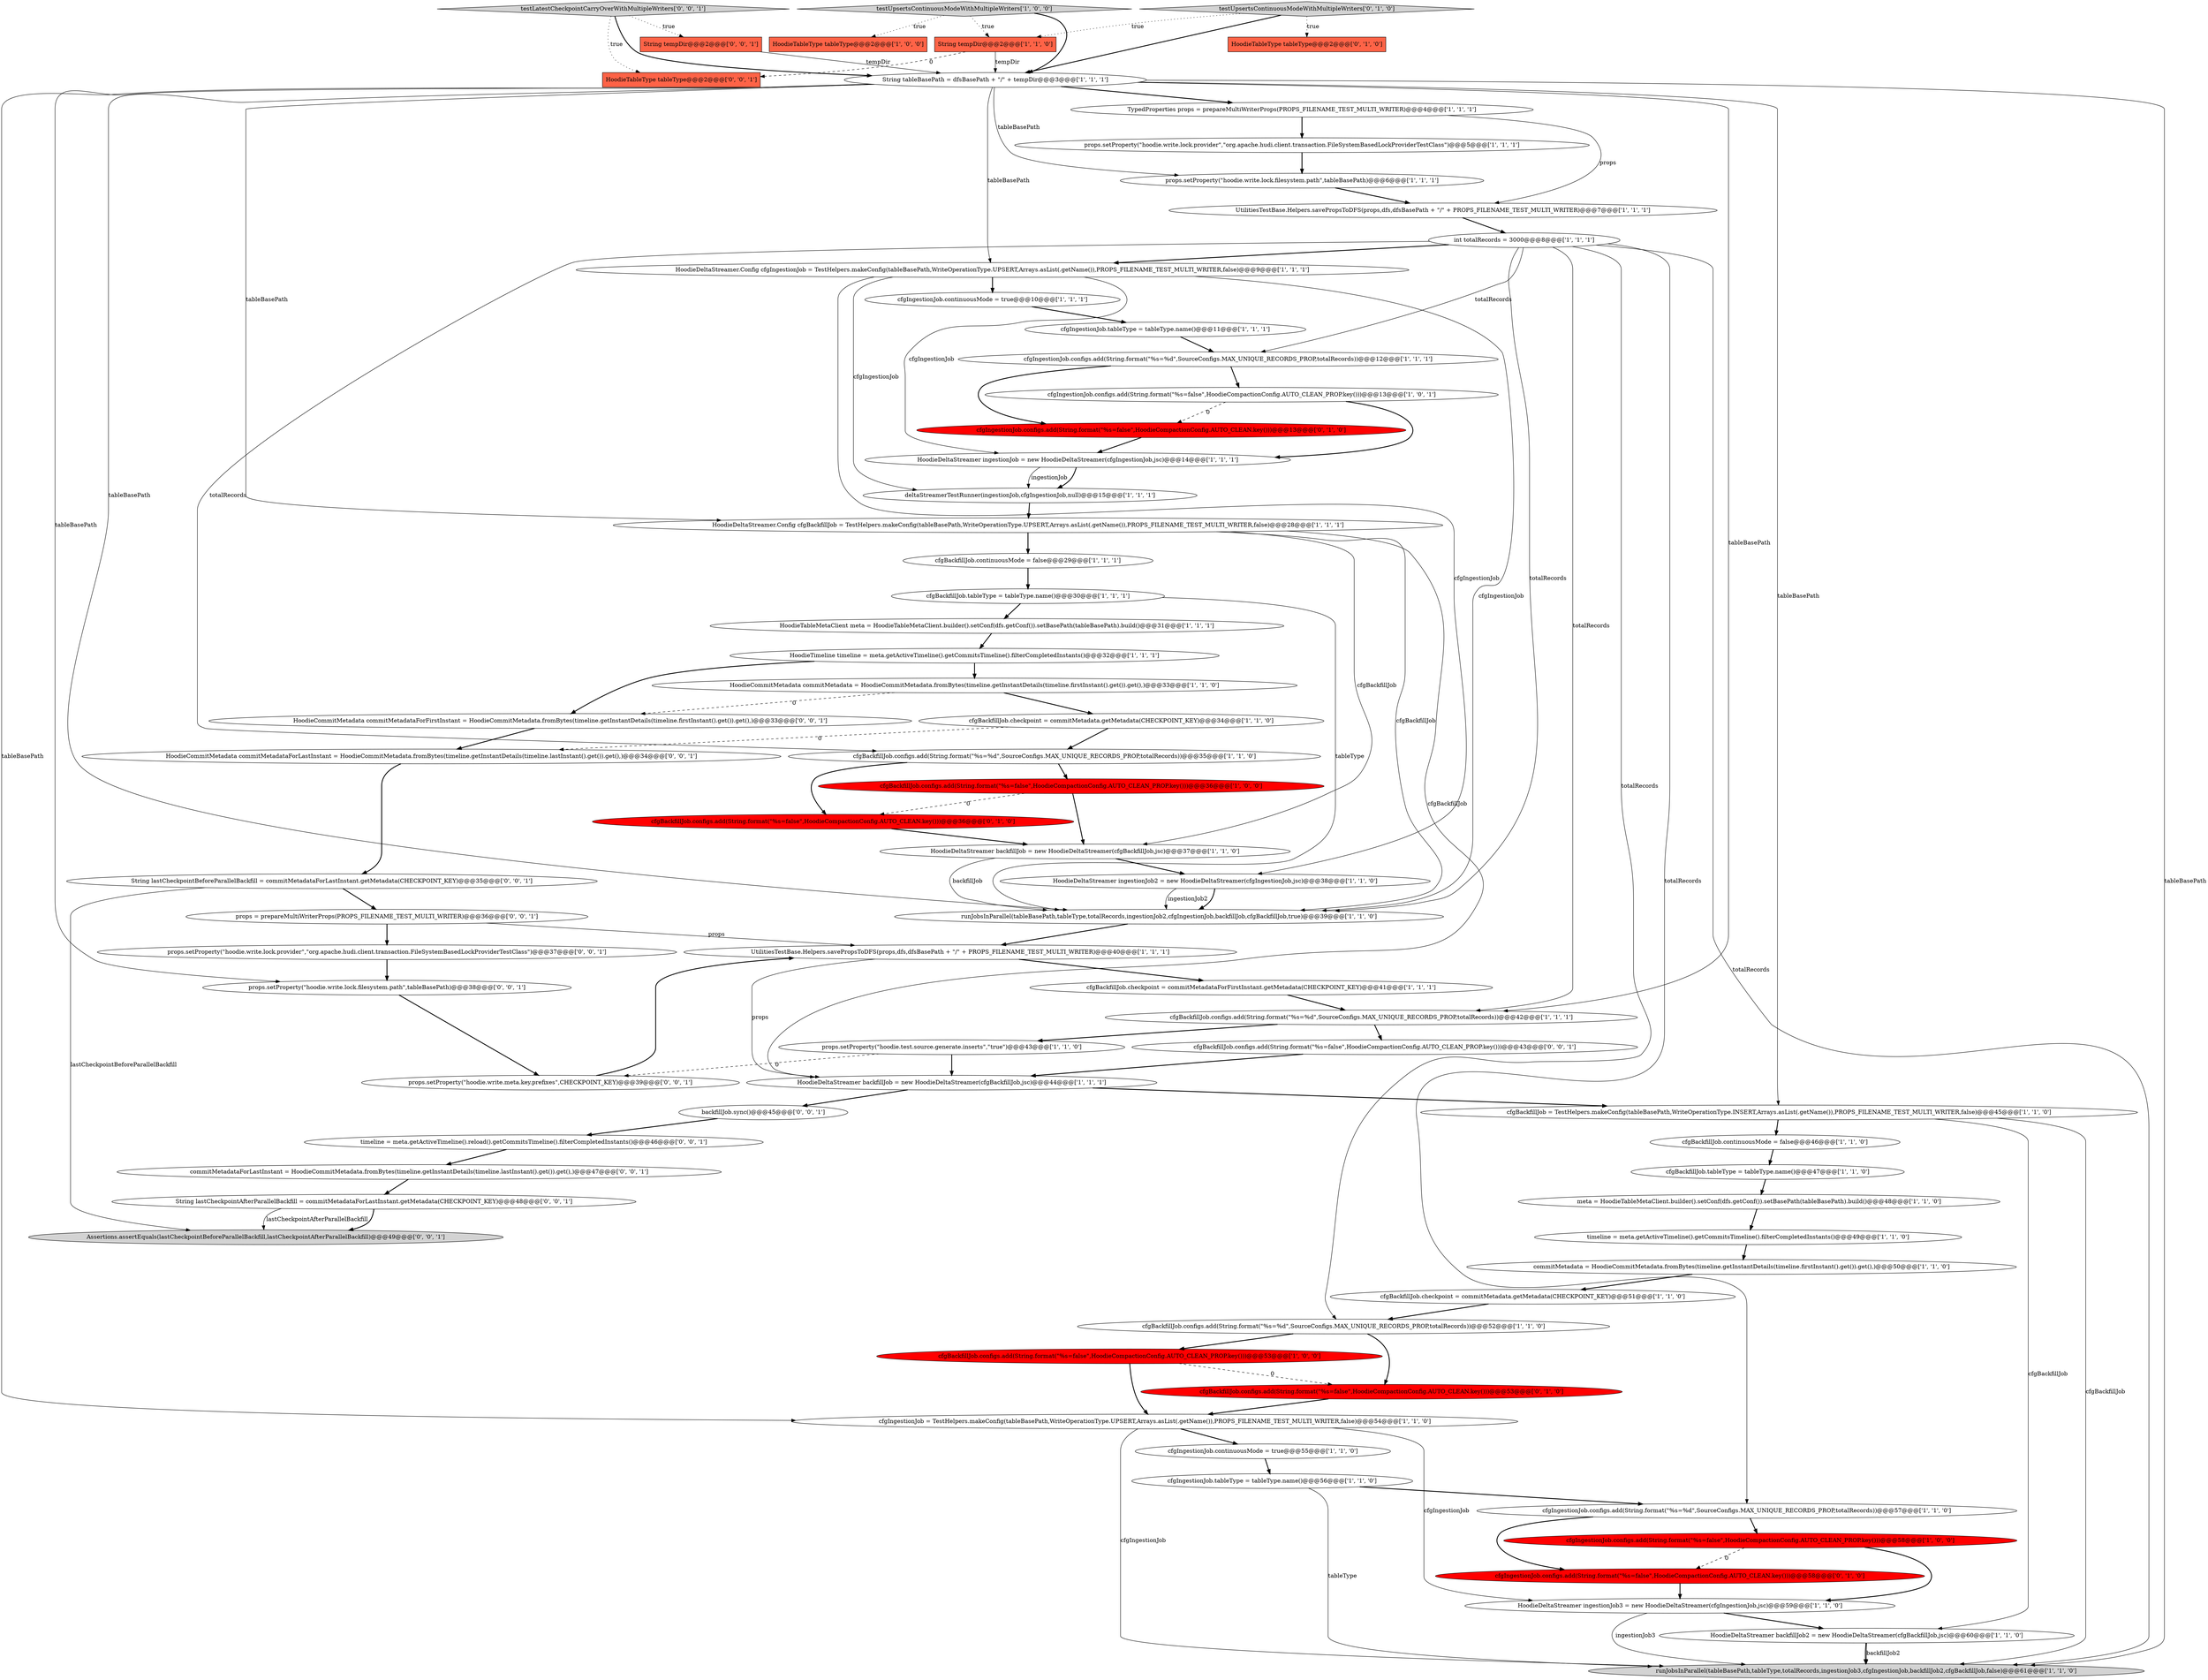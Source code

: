 digraph {
7 [style = filled, label = "cfgBackfillJob.configs.add(String.format(\"%s=false\",HoodieCompactionConfig.AUTO_CLEAN_PROP.key()))@@@36@@@['1', '0', '0']", fillcolor = red, shape = ellipse image = "AAA1AAABBB1BBB"];
53 [style = filled, label = "cfgBackfillJob.configs.add(String.format(\"%s=false\",HoodieCompactionConfig.AUTO_CLEAN.key()))@@@36@@@['0', '1', '0']", fillcolor = red, shape = ellipse image = "AAA1AAABBB2BBB"];
12 [style = filled, label = "TypedProperties props = prepareMultiWriterProps(PROPS_FILENAME_TEST_MULTI_WRITER)@@@4@@@['1', '1', '1']", fillcolor = white, shape = ellipse image = "AAA0AAABBB1BBB"];
40 [style = filled, label = "cfgIngestionJob.configs.add(String.format(\"%s=%d\",SourceConfigs.MAX_UNIQUE_RECORDS_PROP,totalRecords))@@@57@@@['1', '1', '0']", fillcolor = white, shape = ellipse image = "AAA0AAABBB1BBB"];
57 [style = filled, label = "backfillJob.sync()@@@45@@@['0', '0', '1']", fillcolor = white, shape = ellipse image = "AAA0AAABBB3BBB"];
19 [style = filled, label = "HoodieTimeline timeline = meta.getActiveTimeline().getCommitsTimeline().filterCompletedInstants()@@@32@@@['1', '1', '1']", fillcolor = white, shape = ellipse image = "AAA0AAABBB1BBB"];
46 [style = filled, label = "cfgBackfillJob.configs.add(String.format(\"%s=%d\",SourceConfigs.MAX_UNIQUE_RECORDS_PROP,totalRecords))@@@35@@@['1', '1', '0']", fillcolor = white, shape = ellipse image = "AAA0AAABBB1BBB"];
39 [style = filled, label = "cfgBackfillJob.checkpoint = commitMetadataForFirstInstant.getMetadata(CHECKPOINT_KEY)@@@41@@@['1', '1', '1']", fillcolor = white, shape = ellipse image = "AAA0AAABBB1BBB"];
38 [style = filled, label = "testUpsertsContinuousModeWithMultipleWriters['1', '0', '0']", fillcolor = lightgray, shape = diamond image = "AAA0AAABBB1BBB"];
65 [style = filled, label = "cfgBackfillJob.configs.add(String.format(\"%s=false\",HoodieCompactionConfig.AUTO_CLEAN_PROP.key()))@@@43@@@['0', '0', '1']", fillcolor = white, shape = ellipse image = "AAA0AAABBB3BBB"];
67 [style = filled, label = "props = prepareMultiWriterProps(PROPS_FILENAME_TEST_MULTI_WRITER)@@@36@@@['0', '0', '1']", fillcolor = white, shape = ellipse image = "AAA0AAABBB3BBB"];
51 [style = filled, label = "HoodieTableType tableType@@@2@@@['0', '1', '0']", fillcolor = tomato, shape = box image = "AAA0AAABBB2BBB"];
37 [style = filled, label = "cfgIngestionJob.configs.add(String.format(\"%s=false\",HoodieCompactionConfig.AUTO_CLEAN_PROP.key()))@@@13@@@['1', '0', '1']", fillcolor = white, shape = ellipse image = "AAA0AAABBB1BBB"];
4 [style = filled, label = "int totalRecords = 3000@@@8@@@['1', '1', '1']", fillcolor = white, shape = ellipse image = "AAA0AAABBB1BBB"];
24 [style = filled, label = "cfgBackfillJob.configs.add(String.format(\"%s=%d\",SourceConfigs.MAX_UNIQUE_RECORDS_PROP,totalRecords))@@@52@@@['1', '1', '0']", fillcolor = white, shape = ellipse image = "AAA0AAABBB1BBB"];
59 [style = filled, label = "HoodieTableType tableType@@@2@@@['0', '0', '1']", fillcolor = tomato, shape = box image = "AAA0AAABBB3BBB"];
68 [style = filled, label = "String lastCheckpointBeforeParallelBackfill = commitMetadataForLastInstant.getMetadata(CHECKPOINT_KEY)@@@35@@@['0', '0', '1']", fillcolor = white, shape = ellipse image = "AAA0AAABBB3BBB"];
69 [style = filled, label = "commitMetadataForLastInstant = HoodieCommitMetadata.fromBytes(timeline.getInstantDetails(timeline.lastInstant().get()).get(),)@@@47@@@['0', '0', '1']", fillcolor = white, shape = ellipse image = "AAA0AAABBB3BBB"];
13 [style = filled, label = "HoodieCommitMetadata commitMetadata = HoodieCommitMetadata.fromBytes(timeline.getInstantDetails(timeline.firstInstant().get()).get(),)@@@33@@@['1', '1', '0']", fillcolor = white, shape = ellipse image = "AAA0AAABBB1BBB"];
58 [style = filled, label = "String tempDir@@@2@@@['0', '0', '1']", fillcolor = tomato, shape = box image = "AAA0AAABBB3BBB"];
42 [style = filled, label = "meta = HoodieTableMetaClient.builder().setConf(dfs.getConf()).setBasePath(tableBasePath).build()@@@48@@@['1', '1', '0']", fillcolor = white, shape = ellipse image = "AAA0AAABBB1BBB"];
36 [style = filled, label = "cfgIngestionJob.continuousMode = true@@@10@@@['1', '1', '1']", fillcolor = white, shape = ellipse image = "AAA0AAABBB1BBB"];
17 [style = filled, label = "cfgBackfillJob.checkpoint = commitMetadata.getMetadata(CHECKPOINT_KEY)@@@34@@@['1', '1', '0']", fillcolor = white, shape = ellipse image = "AAA0AAABBB1BBB"];
8 [style = filled, label = "HoodieDeltaStreamer ingestionJob3 = new HoodieDeltaStreamer(cfgIngestionJob,jsc)@@@59@@@['1', '1', '0']", fillcolor = white, shape = ellipse image = "AAA0AAABBB1BBB"];
22 [style = filled, label = "props.setProperty(\"hoodie.test.source.generate.inserts\",\"true\")@@@43@@@['1', '1', '0']", fillcolor = white, shape = ellipse image = "AAA0AAABBB1BBB"];
1 [style = filled, label = "HoodieDeltaStreamer.Config cfgBackfillJob = TestHelpers.makeConfig(tableBasePath,WriteOperationType.UPSERT,Arrays.asList(.getName()),PROPS_FILENAME_TEST_MULTI_WRITER,false)@@@28@@@['1', '1', '1']", fillcolor = white, shape = ellipse image = "AAA0AAABBB1BBB"];
11 [style = filled, label = "HoodieDeltaStreamer backfillJob2 = new HoodieDeltaStreamer(cfgBackfillJob,jsc)@@@60@@@['1', '1', '0']", fillcolor = white, shape = ellipse image = "AAA0AAABBB1BBB"];
5 [style = filled, label = "props.setProperty(\"hoodie.write.lock.provider\",\"org.apache.hudi.client.transaction.FileSystemBasedLockProviderTestClass\")@@@5@@@['1', '1', '1']", fillcolor = white, shape = ellipse image = "AAA0AAABBB1BBB"];
34 [style = filled, label = "HoodieDeltaStreamer backfillJob = new HoodieDeltaStreamer(cfgBackfillJob,jsc)@@@44@@@['1', '1', '1']", fillcolor = white, shape = ellipse image = "AAA0AAABBB1BBB"];
35 [style = filled, label = "cfgBackfillJob.continuousMode = false@@@46@@@['1', '1', '0']", fillcolor = white, shape = ellipse image = "AAA0AAABBB1BBB"];
6 [style = filled, label = "cfgIngestionJob.tableType = tableType.name()@@@11@@@['1', '1', '1']", fillcolor = white, shape = ellipse image = "AAA0AAABBB1BBB"];
10 [style = filled, label = "cfgIngestionJob.tableType = tableType.name()@@@56@@@['1', '1', '0']", fillcolor = white, shape = ellipse image = "AAA0AAABBB1BBB"];
50 [style = filled, label = "cfgIngestionJob.configs.add(String.format(\"%s=false\",HoodieCompactionConfig.AUTO_CLEAN.key()))@@@58@@@['0', '1', '0']", fillcolor = red, shape = ellipse image = "AAA1AAABBB2BBB"];
52 [style = filled, label = "cfgBackfillJob.configs.add(String.format(\"%s=false\",HoodieCompactionConfig.AUTO_CLEAN.key()))@@@53@@@['0', '1', '0']", fillcolor = red, shape = ellipse image = "AAA1AAABBB2BBB"];
43 [style = filled, label = "props.setProperty(\"hoodie.write.lock.filesystem.path\",tableBasePath)@@@6@@@['1', '1', '1']", fillcolor = white, shape = ellipse image = "AAA0AAABBB1BBB"];
20 [style = filled, label = "String tableBasePath = dfsBasePath + \"/\" + tempDir@@@3@@@['1', '1', '1']", fillcolor = white, shape = ellipse image = "AAA0AAABBB1BBB"];
0 [style = filled, label = "cfgBackfillJob.continuousMode = false@@@29@@@['1', '1', '1']", fillcolor = white, shape = ellipse image = "AAA0AAABBB1BBB"];
30 [style = filled, label = "HoodieTableType tableType@@@2@@@['1', '0', '0']", fillcolor = tomato, shape = box image = "AAA0AAABBB1BBB"];
49 [style = filled, label = "cfgBackfillJob.tableType = tableType.name()@@@47@@@['1', '1', '0']", fillcolor = white, shape = ellipse image = "AAA0AAABBB1BBB"];
54 [style = filled, label = "testUpsertsContinuousModeWithMultipleWriters['0', '1', '0']", fillcolor = lightgray, shape = diamond image = "AAA0AAABBB2BBB"];
71 [style = filled, label = "Assertions.assertEquals(lastCheckpointBeforeParallelBackfill,lastCheckpointAfterParallelBackfill)@@@49@@@['0', '0', '1']", fillcolor = lightgray, shape = ellipse image = "AAA0AAABBB3BBB"];
48 [style = filled, label = "HoodieTableMetaClient meta = HoodieTableMetaClient.builder().setConf(dfs.getConf()).setBasePath(tableBasePath).build()@@@31@@@['1', '1', '1']", fillcolor = white, shape = ellipse image = "AAA0AAABBB1BBB"];
18 [style = filled, label = "cfgIngestionJob.configs.add(String.format(\"%s=%d\",SourceConfigs.MAX_UNIQUE_RECORDS_PROP,totalRecords))@@@12@@@['1', '1', '1']", fillcolor = white, shape = ellipse image = "AAA0AAABBB1BBB"];
2 [style = filled, label = "cfgBackfillJob.configs.add(String.format(\"%s=false\",HoodieCompactionConfig.AUTO_CLEAN_PROP.key()))@@@53@@@['1', '0', '0']", fillcolor = red, shape = ellipse image = "AAA1AAABBB1BBB"];
25 [style = filled, label = "cfgIngestionJob.configs.add(String.format(\"%s=false\",HoodieCompactionConfig.AUTO_CLEAN_PROP.key()))@@@58@@@['1', '0', '0']", fillcolor = red, shape = ellipse image = "AAA1AAABBB1BBB"];
41 [style = filled, label = "HoodieDeltaStreamer.Config cfgIngestionJob = TestHelpers.makeConfig(tableBasePath,WriteOperationType.UPSERT,Arrays.asList(.getName()),PROPS_FILENAME_TEST_MULTI_WRITER,false)@@@9@@@['1', '1', '1']", fillcolor = white, shape = ellipse image = "AAA0AAABBB1BBB"];
62 [style = filled, label = "props.setProperty(\"hoodie.write.lock.filesystem.path\",tableBasePath)@@@38@@@['0', '0', '1']", fillcolor = white, shape = ellipse image = "AAA0AAABBB3BBB"];
9 [style = filled, label = "cfgBackfillJob = TestHelpers.makeConfig(tableBasePath,WriteOperationType.INSERT,Arrays.asList(.getName()),PROPS_FILENAME_TEST_MULTI_WRITER,false)@@@45@@@['1', '1', '0']", fillcolor = white, shape = ellipse image = "AAA0AAABBB1BBB"];
15 [style = filled, label = "runJobsInParallel(tableBasePath,tableType,totalRecords,ingestionJob2,cfgIngestionJob,backfillJob,cfgBackfillJob,true)@@@39@@@['1', '1', '0']", fillcolor = white, shape = ellipse image = "AAA0AAABBB1BBB"];
31 [style = filled, label = "UtilitiesTestBase.Helpers.savePropsToDFS(props,dfs,dfsBasePath + \"/\" + PROPS_FILENAME_TEST_MULTI_WRITER)@@@40@@@['1', '1', '1']", fillcolor = white, shape = ellipse image = "AAA0AAABBB1BBB"];
32 [style = filled, label = "cfgIngestionJob = TestHelpers.makeConfig(tableBasePath,WriteOperationType.UPSERT,Arrays.asList(.getName()),PROPS_FILENAME_TEST_MULTI_WRITER,false)@@@54@@@['1', '1', '0']", fillcolor = white, shape = ellipse image = "AAA0AAABBB1BBB"];
63 [style = filled, label = "String lastCheckpointAfterParallelBackfill = commitMetadataForLastInstant.getMetadata(CHECKPOINT_KEY)@@@48@@@['0', '0', '1']", fillcolor = white, shape = ellipse image = "AAA0AAABBB3BBB"];
26 [style = filled, label = "UtilitiesTestBase.Helpers.savePropsToDFS(props,dfs,dfsBasePath + \"/\" + PROPS_FILENAME_TEST_MULTI_WRITER)@@@7@@@['1', '1', '1']", fillcolor = white, shape = ellipse image = "AAA0AAABBB1BBB"];
44 [style = filled, label = "HoodieDeltaStreamer backfillJob = new HoodieDeltaStreamer(cfgBackfillJob,jsc)@@@37@@@['1', '1', '0']", fillcolor = white, shape = ellipse image = "AAA0AAABBB1BBB"];
14 [style = filled, label = "cfgBackfillJob.configs.add(String.format(\"%s=%d\",SourceConfigs.MAX_UNIQUE_RECORDS_PROP,totalRecords))@@@42@@@['1', '1', '1']", fillcolor = white, shape = ellipse image = "AAA0AAABBB1BBB"];
16 [style = filled, label = "timeline = meta.getActiveTimeline().getCommitsTimeline().filterCompletedInstants()@@@49@@@['1', '1', '0']", fillcolor = white, shape = ellipse image = "AAA0AAABBB1BBB"];
28 [style = filled, label = "runJobsInParallel(tableBasePath,tableType,totalRecords,ingestionJob3,cfgIngestionJob,backfillJob2,cfgBackfillJob,false)@@@61@@@['1', '1', '0']", fillcolor = lightgray, shape = ellipse image = "AAA0AAABBB1BBB"];
55 [style = filled, label = "cfgIngestionJob.configs.add(String.format(\"%s=false\",HoodieCompactionConfig.AUTO_CLEAN.key()))@@@13@@@['0', '1', '0']", fillcolor = red, shape = ellipse image = "AAA1AAABBB2BBB"];
64 [style = filled, label = "HoodieCommitMetadata commitMetadataForFirstInstant = HoodieCommitMetadata.fromBytes(timeline.getInstantDetails(timeline.firstInstant().get()).get(),)@@@33@@@['0', '0', '1']", fillcolor = white, shape = ellipse image = "AAA0AAABBB3BBB"];
60 [style = filled, label = "props.setProperty(\"hoodie.write.meta.key.prefixes\",CHECKPOINT_KEY)@@@39@@@['0', '0', '1']", fillcolor = white, shape = ellipse image = "AAA0AAABBB3BBB"];
21 [style = filled, label = "cfgBackfillJob.tableType = tableType.name()@@@30@@@['1', '1', '1']", fillcolor = white, shape = ellipse image = "AAA0AAABBB1BBB"];
23 [style = filled, label = "cfgBackfillJob.checkpoint = commitMetadata.getMetadata(CHECKPOINT_KEY)@@@51@@@['1', '1', '0']", fillcolor = white, shape = ellipse image = "AAA0AAABBB1BBB"];
70 [style = filled, label = "timeline = meta.getActiveTimeline().reload().getCommitsTimeline().filterCompletedInstants()@@@46@@@['0', '0', '1']", fillcolor = white, shape = ellipse image = "AAA0AAABBB3BBB"];
3 [style = filled, label = "cfgIngestionJob.continuousMode = true@@@55@@@['1', '1', '0']", fillcolor = white, shape = ellipse image = "AAA0AAABBB1BBB"];
33 [style = filled, label = "commitMetadata = HoodieCommitMetadata.fromBytes(timeline.getInstantDetails(timeline.firstInstant().get()).get(),)@@@50@@@['1', '1', '0']", fillcolor = white, shape = ellipse image = "AAA0AAABBB1BBB"];
56 [style = filled, label = "testLatestCheckpointCarryOverWithMultipleWriters['0', '0', '1']", fillcolor = lightgray, shape = diamond image = "AAA0AAABBB3BBB"];
61 [style = filled, label = "HoodieCommitMetadata commitMetadataForLastInstant = HoodieCommitMetadata.fromBytes(timeline.getInstantDetails(timeline.lastInstant().get()).get(),)@@@34@@@['0', '0', '1']", fillcolor = white, shape = ellipse image = "AAA0AAABBB3BBB"];
27 [style = filled, label = "HoodieDeltaStreamer ingestionJob2 = new HoodieDeltaStreamer(cfgIngestionJob,jsc)@@@38@@@['1', '1', '0']", fillcolor = white, shape = ellipse image = "AAA0AAABBB1BBB"];
45 [style = filled, label = "String tempDir@@@2@@@['1', '1', '0']", fillcolor = tomato, shape = box image = "AAA0AAABBB1BBB"];
47 [style = filled, label = "HoodieDeltaStreamer ingestionJob = new HoodieDeltaStreamer(cfgIngestionJob,jsc)@@@14@@@['1', '1', '1']", fillcolor = white, shape = ellipse image = "AAA0AAABBB1BBB"];
29 [style = filled, label = "deltaStreamerTestRunner(ingestionJob,cfgIngestionJob,null)@@@15@@@['1', '1', '1']", fillcolor = white, shape = ellipse image = "AAA0AAABBB1BBB"];
66 [style = filled, label = "props.setProperty(\"hoodie.write.lock.provider\",\"org.apache.hudi.client.transaction.FileSystemBasedLockProviderTestClass\")@@@37@@@['0', '0', '1']", fillcolor = white, shape = ellipse image = "AAA0AAABBB3BBB"];
4->18 [style = solid, label="totalRecords"];
34->9 [style = bold, label=""];
70->69 [style = bold, label=""];
12->5 [style = bold, label=""];
55->47 [style = bold, label=""];
18->55 [style = bold, label=""];
22->60 [style = dashed, label="0"];
21->48 [style = bold, label=""];
39->14 [style = bold, label=""];
40->25 [style = bold, label=""];
53->44 [style = bold, label=""];
14->65 [style = bold, label=""];
66->62 [style = bold, label=""];
43->26 [style = bold, label=""];
11->28 [style = solid, label="backfillJob2"];
9->35 [style = bold, label=""];
27->15 [style = bold, label=""];
54->51 [style = dotted, label="true"];
13->17 [style = bold, label=""];
61->68 [style = bold, label=""];
4->24 [style = solid, label="totalRecords"];
10->28 [style = solid, label="tableType"];
46->7 [style = bold, label=""];
45->59 [style = dashed, label="0"];
56->58 [style = dotted, label="true"];
4->15 [style = solid, label="totalRecords"];
2->32 [style = bold, label=""];
29->1 [style = bold, label=""];
32->3 [style = bold, label=""];
8->11 [style = bold, label=""];
54->45 [style = dotted, label="true"];
20->14 [style = solid, label="tableBasePath"];
36->6 [style = bold, label=""];
11->28 [style = bold, label=""];
40->50 [style = bold, label=""];
20->28 [style = solid, label="tableBasePath"];
62->60 [style = bold, label=""];
14->22 [style = bold, label=""];
1->15 [style = solid, label="cfgBackfillJob"];
0->21 [style = bold, label=""];
1->0 [style = bold, label=""];
58->20 [style = solid, label="tempDir"];
26->4 [style = bold, label=""];
63->71 [style = solid, label="lastCheckpointAfterParallelBackfill"];
67->31 [style = solid, label="props"];
33->23 [style = bold, label=""];
3->10 [style = bold, label=""];
8->28 [style = solid, label="ingestionJob3"];
41->47 [style = solid, label="cfgIngestionJob"];
19->13 [style = bold, label=""];
1->34 [style = solid, label="cfgBackfillJob"];
15->31 [style = bold, label=""];
16->33 [style = bold, label=""];
4->28 [style = solid, label="totalRecords"];
12->26 [style = solid, label="props"];
60->31 [style = bold, label=""];
1->44 [style = solid, label="cfgBackfillJob"];
37->55 [style = dashed, label="0"];
27->15 [style = solid, label="ingestionJob2"];
13->64 [style = dashed, label="0"];
20->41 [style = solid, label="tableBasePath"];
21->15 [style = solid, label="tableType"];
20->62 [style = solid, label="tableBasePath"];
44->15 [style = solid, label="backfillJob"];
20->15 [style = solid, label="tableBasePath"];
57->70 [style = bold, label=""];
7->44 [style = bold, label=""];
37->47 [style = bold, label=""];
34->57 [style = bold, label=""];
18->37 [style = bold, label=""];
20->43 [style = solid, label="tableBasePath"];
17->46 [style = bold, label=""];
38->20 [style = bold, label=""];
20->32 [style = solid, label="tableBasePath"];
19->64 [style = bold, label=""];
67->66 [style = bold, label=""];
32->28 [style = solid, label="cfgIngestionJob"];
68->71 [style = solid, label="lastCheckpointBeforeParallelBackfill"];
6->18 [style = bold, label=""];
42->16 [style = bold, label=""];
35->49 [style = bold, label=""];
63->71 [style = bold, label=""];
4->41 [style = bold, label=""];
38->30 [style = dotted, label="true"];
4->40 [style = solid, label="totalRecords"];
41->27 [style = solid, label="cfgIngestionJob"];
47->29 [style = bold, label=""];
41->36 [style = bold, label=""];
7->53 [style = dashed, label="0"];
10->40 [style = bold, label=""];
64->61 [style = bold, label=""];
47->29 [style = solid, label="ingestionJob"];
31->39 [style = bold, label=""];
38->45 [style = dotted, label="true"];
25->50 [style = dashed, label="0"];
4->14 [style = solid, label="totalRecords"];
41->15 [style = solid, label="cfgIngestionJob"];
49->42 [style = bold, label=""];
32->8 [style = solid, label="cfgIngestionJob"];
24->2 [style = bold, label=""];
9->11 [style = solid, label="cfgBackfillJob"];
68->67 [style = bold, label=""];
65->34 [style = bold, label=""];
46->53 [style = bold, label=""];
9->28 [style = solid, label="cfgBackfillJob"];
54->20 [style = bold, label=""];
20->9 [style = solid, label="tableBasePath"];
2->52 [style = dashed, label="0"];
5->43 [style = bold, label=""];
4->46 [style = solid, label="totalRecords"];
31->34 [style = solid, label="props"];
23->24 [style = bold, label=""];
45->20 [style = solid, label="tempDir"];
52->32 [style = bold, label=""];
41->29 [style = solid, label="cfgIngestionJob"];
56->59 [style = dotted, label="true"];
20->1 [style = solid, label="tableBasePath"];
22->34 [style = bold, label=""];
20->12 [style = bold, label=""];
17->61 [style = dashed, label="0"];
48->19 [style = bold, label=""];
50->8 [style = bold, label=""];
24->52 [style = bold, label=""];
25->8 [style = bold, label=""];
56->20 [style = bold, label=""];
44->27 [style = bold, label=""];
69->63 [style = bold, label=""];
}
